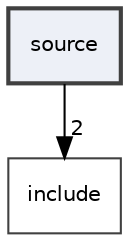 digraph "source"
{
 // LATEX_PDF_SIZE
  edge [fontname="Helvetica",fontsize="10",labelfontname="Helvetica",labelfontsize="10"];
  node [fontname="Helvetica",fontsize="10",shape=record];
  compound=true
  dir_b2f33c71d4aa5e7af42a1ca61ff5af1b [shape=box, label="source", style="filled,bold,", fillcolor="#edf0f7", color="grey25", URL="dir_b2f33c71d4aa5e7af42a1ca61ff5af1b.html"];
  dir_d44c64559bbebec7f509842c48db8b23 [shape=box, label="include", style="", fillcolor="#edf0f7", color="grey25", URL="dir_d44c64559bbebec7f509842c48db8b23.html"];
  dir_b2f33c71d4aa5e7af42a1ca61ff5af1b->dir_d44c64559bbebec7f509842c48db8b23 [headlabel="2", labeldistance=1.5 headhref="dir_000006_000005.html"];
}
